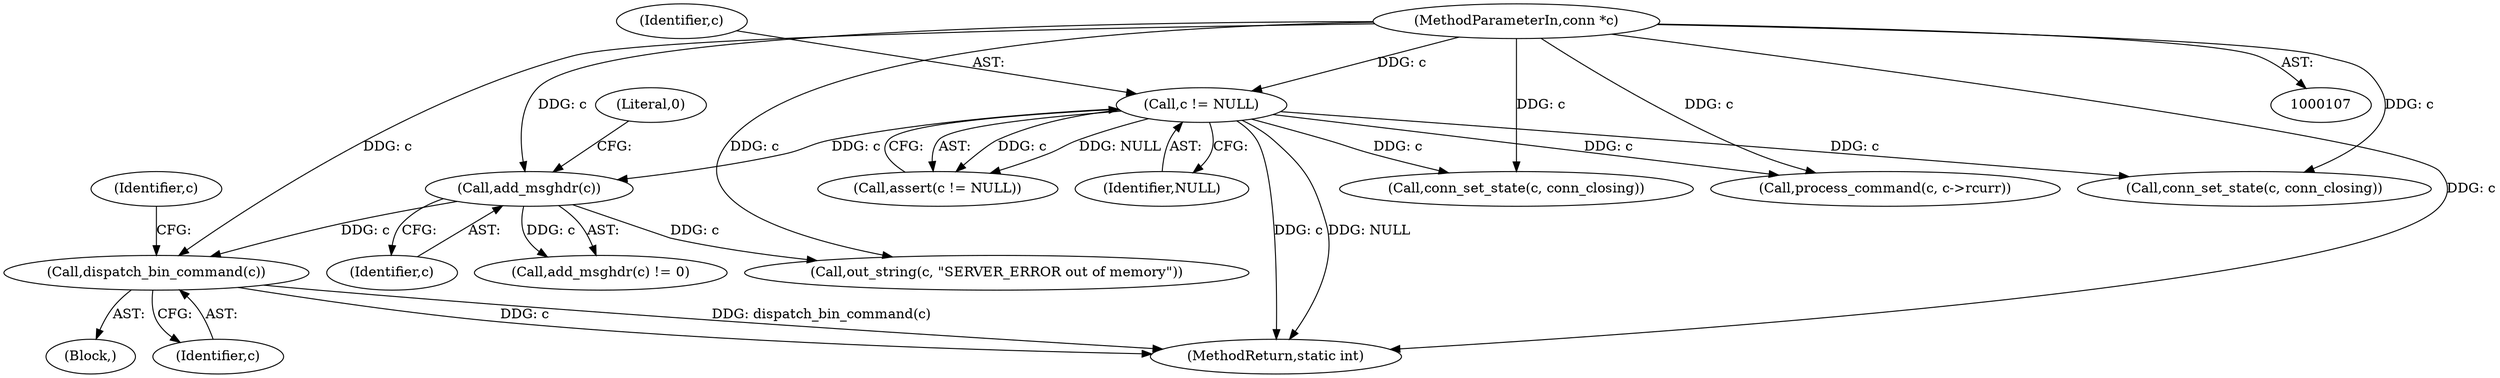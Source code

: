 digraph "0_memcached_d9cd01ede97f4145af9781d448c62a3318952719@pointer" {
"1000452" [label="(Call,dispatch_bin_command(c))"];
"1000405" [label="(Call,add_msghdr(c))"];
"1000111" [label="(Call,c != NULL)"];
"1000108" [label="(MethodParameterIn,conn *c)"];
"1000404" [label="(Call,add_msghdr(c) != 0)"];
"1000406" [label="(Identifier,c)"];
"1000580" [label="(Call,process_command(c, c->rcurr))"];
"1000405" [label="(Call,add_msghdr(c))"];
"1000536" [label="(Call,conn_set_state(c, conn_closing))"];
"1000613" [label="(MethodReturn,static int)"];
"1000110" [label="(Call,assert(c != NULL))"];
"1000112" [label="(Identifier,c)"];
"1000111" [label="(Call,c != NULL)"];
"1000452" [label="(Call,dispatch_bin_command(c))"];
"1000456" [label="(Identifier,c)"];
"1000407" [label="(Literal,0)"];
"1000113" [label="(Identifier,NULL)"];
"1000382" [label="(Call,conn_set_state(c, conn_closing))"];
"1000207" [label="(Block,)"];
"1000108" [label="(MethodParameterIn,conn *c)"];
"1000409" [label="(Call,out_string(c, \"SERVER_ERROR out of memory\"))"];
"1000453" [label="(Identifier,c)"];
"1000452" -> "1000207"  [label="AST: "];
"1000452" -> "1000453"  [label="CFG: "];
"1000453" -> "1000452"  [label="AST: "];
"1000456" -> "1000452"  [label="CFG: "];
"1000452" -> "1000613"  [label="DDG: dispatch_bin_command(c)"];
"1000452" -> "1000613"  [label="DDG: c"];
"1000405" -> "1000452"  [label="DDG: c"];
"1000108" -> "1000452"  [label="DDG: c"];
"1000405" -> "1000404"  [label="AST: "];
"1000405" -> "1000406"  [label="CFG: "];
"1000406" -> "1000405"  [label="AST: "];
"1000407" -> "1000405"  [label="CFG: "];
"1000405" -> "1000404"  [label="DDG: c"];
"1000111" -> "1000405"  [label="DDG: c"];
"1000108" -> "1000405"  [label="DDG: c"];
"1000405" -> "1000409"  [label="DDG: c"];
"1000111" -> "1000110"  [label="AST: "];
"1000111" -> "1000113"  [label="CFG: "];
"1000112" -> "1000111"  [label="AST: "];
"1000113" -> "1000111"  [label="AST: "];
"1000110" -> "1000111"  [label="CFG: "];
"1000111" -> "1000613"  [label="DDG: c"];
"1000111" -> "1000613"  [label="DDG: NULL"];
"1000111" -> "1000110"  [label="DDG: c"];
"1000111" -> "1000110"  [label="DDG: NULL"];
"1000108" -> "1000111"  [label="DDG: c"];
"1000111" -> "1000382"  [label="DDG: c"];
"1000111" -> "1000536"  [label="DDG: c"];
"1000111" -> "1000580"  [label="DDG: c"];
"1000108" -> "1000107"  [label="AST: "];
"1000108" -> "1000613"  [label="DDG: c"];
"1000108" -> "1000382"  [label="DDG: c"];
"1000108" -> "1000409"  [label="DDG: c"];
"1000108" -> "1000536"  [label="DDG: c"];
"1000108" -> "1000580"  [label="DDG: c"];
}
